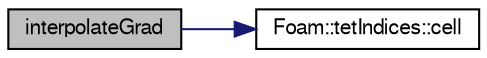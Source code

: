 digraph "interpolateGrad"
{
  bgcolor="transparent";
  edge [fontname="FreeSans",fontsize="10",labelfontname="FreeSans",labelfontsize="10"];
  node [fontname="FreeSans",fontsize="10",shape=record];
  rankdir="LR";
  Node46 [label="interpolateGrad",height=0.2,width=0.4,color="black", fillcolor="grey75", style="filled", fontcolor="black"];
  Node46 -> Node47 [color="midnightblue",fontsize="10",style="solid",fontname="FreeSans"];
  Node47 [label="Foam::tetIndices::cell",height=0.2,width=0.4,color="black",URL="$a27422.html#a2bcfc9f4466dc3989a8c485f61a64c8f",tooltip="Return the cell. "];
}
